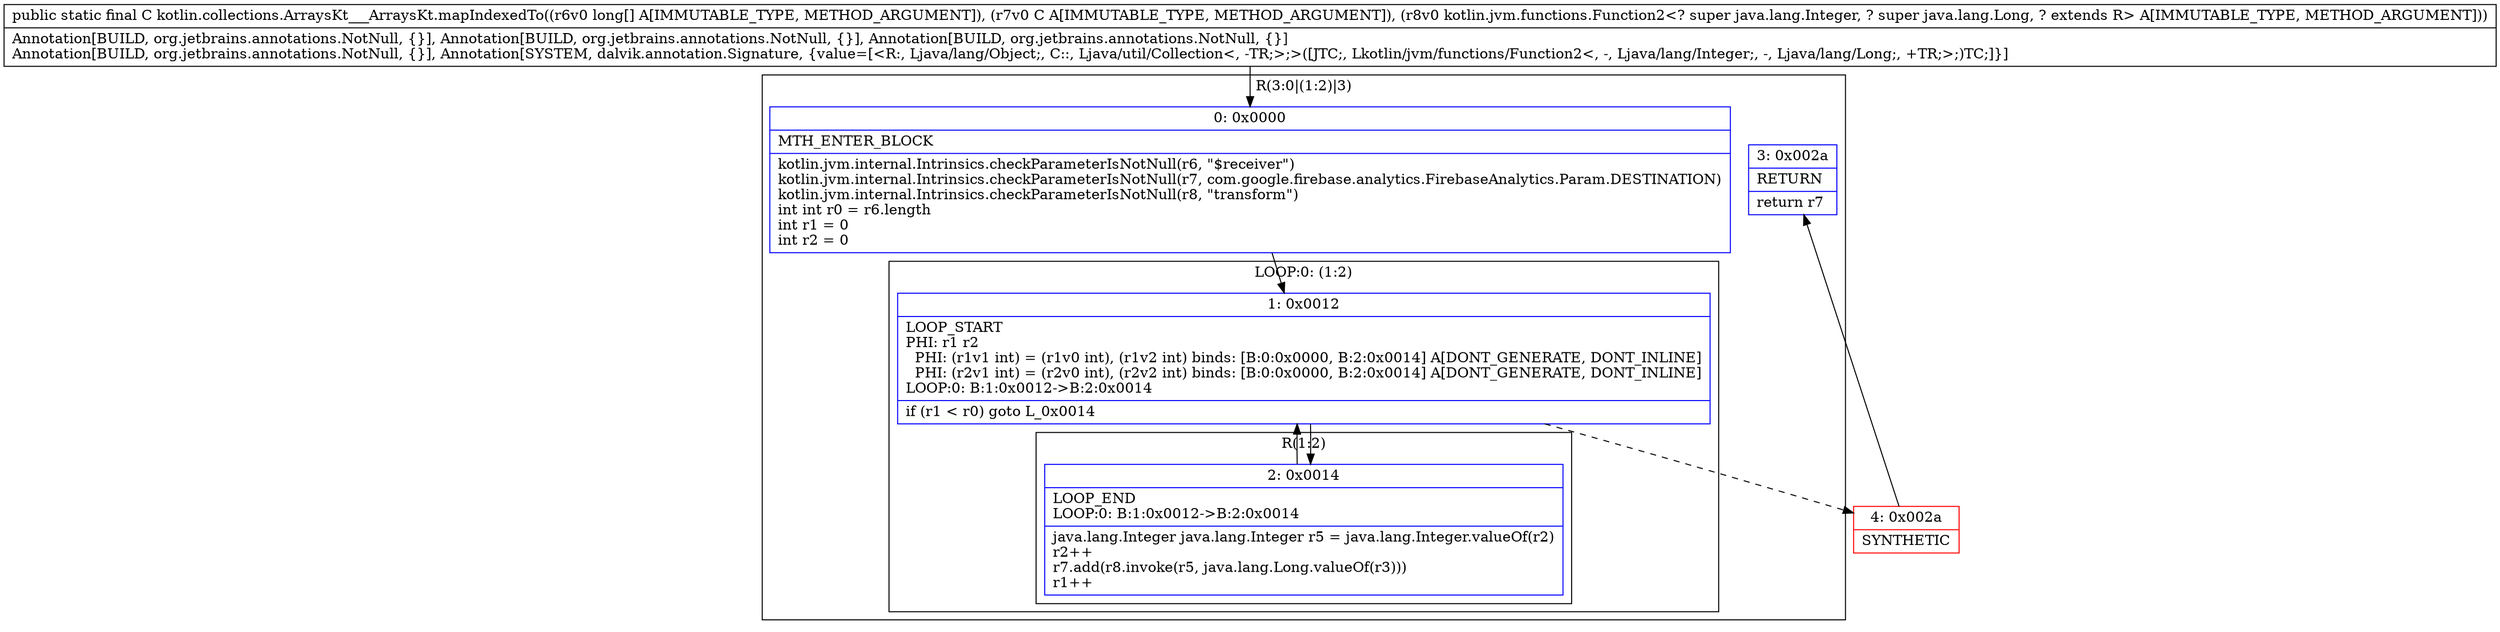 digraph "CFG forkotlin.collections.ArraysKt___ArraysKt.mapIndexedTo([JLjava\/util\/Collection;Lkotlin\/jvm\/functions\/Function2;)Ljava\/util\/Collection;" {
subgraph cluster_Region_1137897970 {
label = "R(3:0|(1:2)|3)";
node [shape=record,color=blue];
Node_0 [shape=record,label="{0\:\ 0x0000|MTH_ENTER_BLOCK\l|kotlin.jvm.internal.Intrinsics.checkParameterIsNotNull(r6, \"$receiver\")\lkotlin.jvm.internal.Intrinsics.checkParameterIsNotNull(r7, com.google.firebase.analytics.FirebaseAnalytics.Param.DESTINATION)\lkotlin.jvm.internal.Intrinsics.checkParameterIsNotNull(r8, \"transform\")\lint int r0 = r6.length\lint r1 = 0\lint r2 = 0\l}"];
subgraph cluster_LoopRegion_1187972129 {
label = "LOOP:0: (1:2)";
node [shape=record,color=blue];
Node_1 [shape=record,label="{1\:\ 0x0012|LOOP_START\lPHI: r1 r2 \l  PHI: (r1v1 int) = (r1v0 int), (r1v2 int) binds: [B:0:0x0000, B:2:0x0014] A[DONT_GENERATE, DONT_INLINE]\l  PHI: (r2v1 int) = (r2v0 int), (r2v2 int) binds: [B:0:0x0000, B:2:0x0014] A[DONT_GENERATE, DONT_INLINE]\lLOOP:0: B:1:0x0012\-\>B:2:0x0014\l|if (r1 \< r0) goto L_0x0014\l}"];
subgraph cluster_Region_2144908278 {
label = "R(1:2)";
node [shape=record,color=blue];
Node_2 [shape=record,label="{2\:\ 0x0014|LOOP_END\lLOOP:0: B:1:0x0012\-\>B:2:0x0014\l|java.lang.Integer java.lang.Integer r5 = java.lang.Integer.valueOf(r2)\lr2++\lr7.add(r8.invoke(r5, java.lang.Long.valueOf(r3)))\lr1++\l}"];
}
}
Node_3 [shape=record,label="{3\:\ 0x002a|RETURN\l|return r7\l}"];
}
Node_4 [shape=record,color=red,label="{4\:\ 0x002a|SYNTHETIC\l}"];
MethodNode[shape=record,label="{public static final C kotlin.collections.ArraysKt___ArraysKt.mapIndexedTo((r6v0 long[] A[IMMUTABLE_TYPE, METHOD_ARGUMENT]), (r7v0 C A[IMMUTABLE_TYPE, METHOD_ARGUMENT]), (r8v0 kotlin.jvm.functions.Function2\<? super java.lang.Integer, ? super java.lang.Long, ? extends R\> A[IMMUTABLE_TYPE, METHOD_ARGUMENT]))  | Annotation[BUILD, org.jetbrains.annotations.NotNull, \{\}], Annotation[BUILD, org.jetbrains.annotations.NotNull, \{\}], Annotation[BUILD, org.jetbrains.annotations.NotNull, \{\}]\lAnnotation[BUILD, org.jetbrains.annotations.NotNull, \{\}], Annotation[SYSTEM, dalvik.annotation.Signature, \{value=[\<R:, Ljava\/lang\/Object;, C::, Ljava\/util\/Collection\<, \-TR;\>;\>([JTC;, Lkotlin\/jvm\/functions\/Function2\<, \-, Ljava\/lang\/Integer;, \-, Ljava\/lang\/Long;, +TR;\>;)TC;]\}]\l}"];
MethodNode -> Node_0;
Node_0 -> Node_1;
Node_1 -> Node_2;
Node_1 -> Node_4[style=dashed];
Node_2 -> Node_1;
Node_4 -> Node_3;
}

